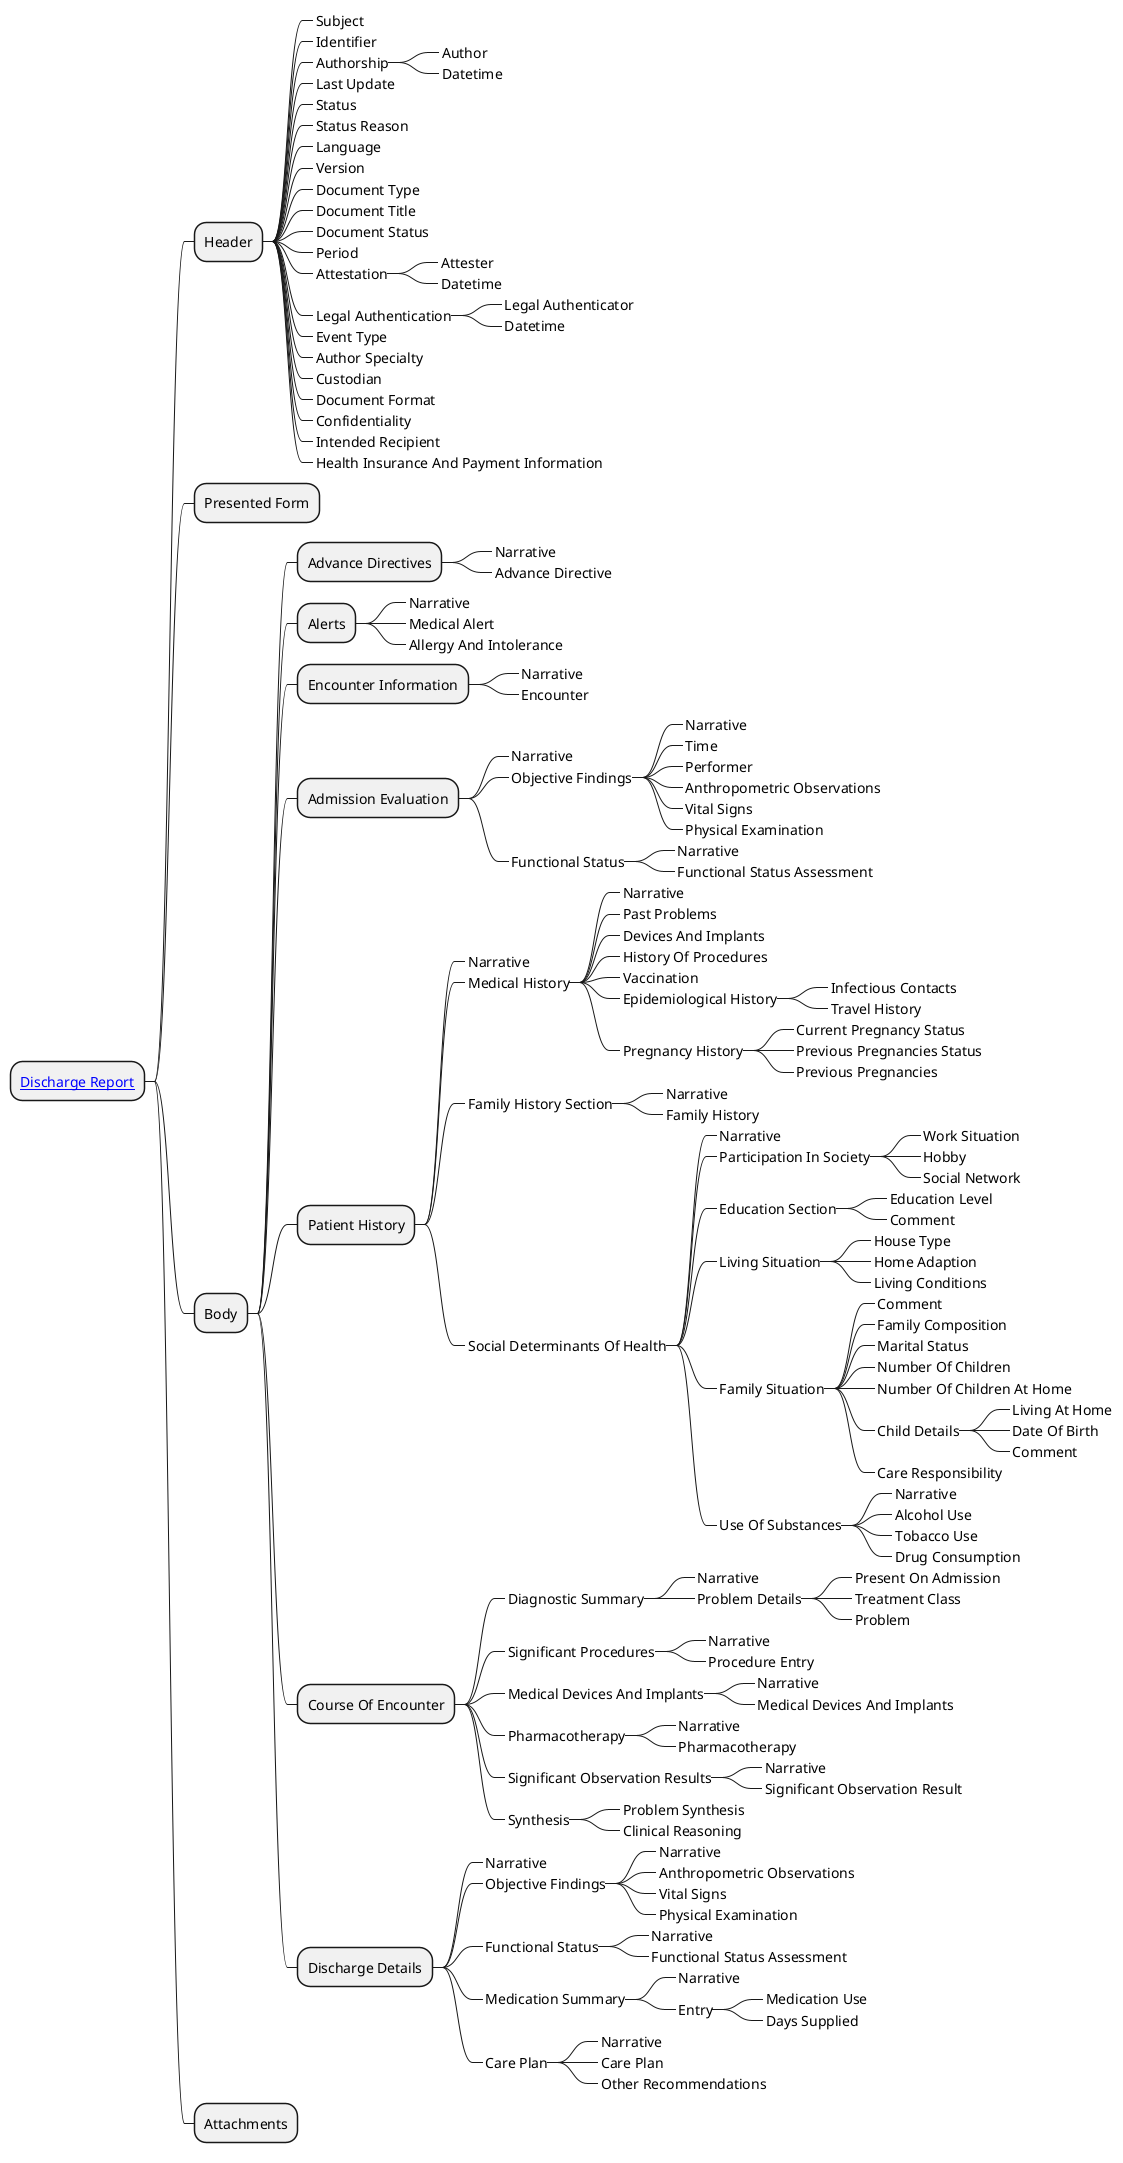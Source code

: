 @startmindmap
skinparam topurl StructureDefinition-

* [[EHDSDischargeReport.html Discharge Report]]
** Header
***_ Subject
***_ Identifier
***_ Authorship
****_ Author
****_ Datetime
***_ Last Update
***_ Status
***_ Status Reason
***_ Language
***_ Version
***_ Document Type
***_ Document Title
***_ Document Status
***_ Period
***_ Attestation
****_ Attester
****_ Datetime
***_ Legal Authentication
****_ Legal Authenticator
****_ Datetime
***_ Event Type
***_ Author Specialty
***_ Custodian
***_ Document Format
***_ Confidentiality
***_ Intended Recipient
***_ Health Insurance And Payment Information
** Presented Form
** Body
*** Advance Directives
****_ Narrative
****_ Advance Directive
*** Alerts
****_ Narrative
****_ Medical Alert
****_ Allergy And Intolerance
*** Encounter Information
****_ Narrative
****_ Encounter
*** Admission Evaluation
****_ Narrative
****_ Objective Findings
*****_ Narrative
*****_ Time
*****_ Performer
*****_ Anthropometric Observations
*****_ Vital Signs
*****_ Physical Examination
****_ Functional Status
*****_ Narrative
*****_ Functional Status Assessment
*** Patient History
****_ Narrative
****_ Medical History
*****_ Narrative
*****_ Past Problems
*****_ Devices And Implants
*****_ History Of Procedures
*****_ Vaccination
*****_ Epidemiological History
******_ Infectious Contacts
******_ Travel History
*****_ Pregnancy History
******_ Current Pregnancy Status
******_ Previous Pregnancies Status
******_ Previous Pregnancies
****_ Family History Section
*****_ Narrative
*****_ Family History
****_ Social Determinants Of Health
*****_ Narrative
*****_ Participation In Society
******_ Work Situation
******_ Hobby
******_ Social Network
*****_ Education Section
******_ Education Level
******_ Comment
*****_ Living Situation
******_ House Type
******_ Home Adaption
******_ Living Conditions
*****_ Family Situation
******_ Comment
******_ Family Composition
******_ Marital Status
******_ Number Of Children
******_ Number Of Children At Home
******_ Child Details
*******_ Living At Home
*******_ Date Of Birth
*******_ Comment
******_ Care Responsibility
*****_ Use Of Substances
******_ Narrative
******_ Alcohol Use
******_ Tobacco Use
******_ Drug Consumption
*** Course Of Encounter
****_ Diagnostic Summary
*****_ Narrative
*****_ Problem Details
******_ Present On Admission
******_ Treatment Class
******_ Problem
****_ Significant Procedures
*****_ Narrative
*****_ Procedure Entry
****_ Medical Devices And Implants
*****_ Narrative
*****_ Medical Devices And Implants
****_ Pharmacotherapy
*****_ Narrative
*****_ Pharmacotherapy
****_ Significant Observation Results
*****_ Narrative
*****_ Significant Observation Result
****_ Synthesis
*****_ Problem Synthesis
*****_ Clinical Reasoning
*** Discharge Details
****_ Narrative
****_ Objective Findings
*****_ Narrative
*****_ Anthropometric Observations
*****_ Vital Signs
*****_ Physical Examination
****_ Functional Status
*****_ Narrative
*****_ Functional Status Assessment
****_ Medication Summary
*****_ Narrative
*****_ Entry
******_ Medication Use
******_ Days Supplied
****_ Care Plan
*****_ Narrative
*****_ Care Plan
*****_ Other Recommendations
** Attachments
@endmindmap
